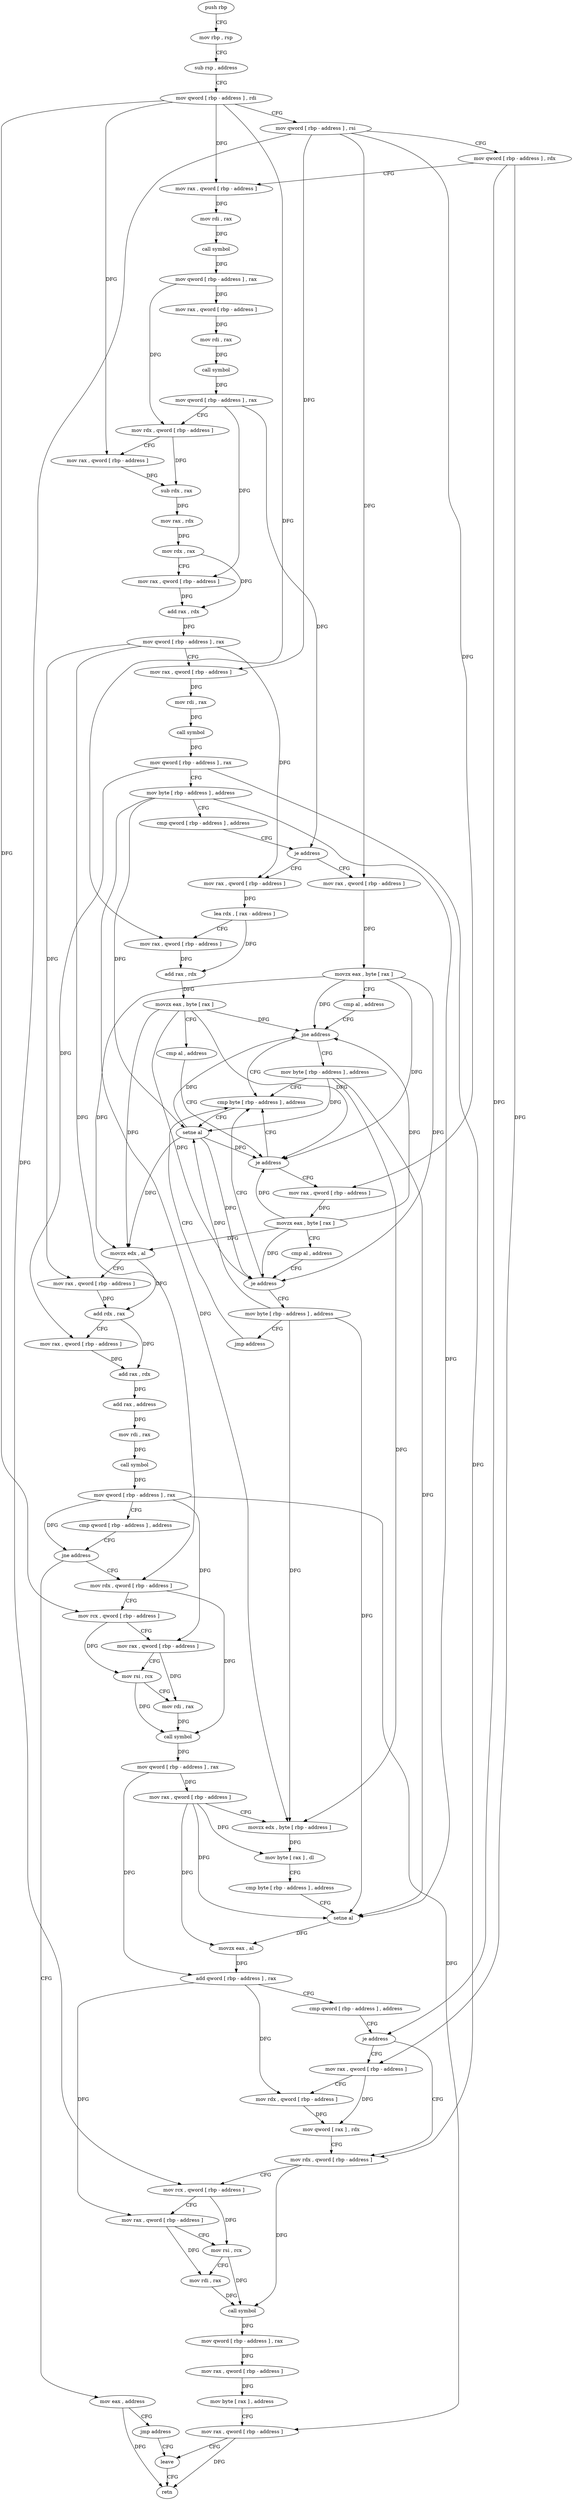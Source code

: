 digraph "func" {
"213715" [label = "push rbp" ]
"213716" [label = "mov rbp , rsp" ]
"213719" [label = "sub rsp , address" ]
"213723" [label = "mov qword [ rbp - address ] , rdi" ]
"213727" [label = "mov qword [ rbp - address ] , rsi" ]
"213731" [label = "mov qword [ rbp - address ] , rdx" ]
"213735" [label = "mov rax , qword [ rbp - address ]" ]
"213739" [label = "mov rdi , rax" ]
"213742" [label = "call symbol" ]
"213747" [label = "mov qword [ rbp - address ] , rax" ]
"213751" [label = "mov rax , qword [ rbp - address ]" ]
"213755" [label = "mov rdi , rax" ]
"213758" [label = "call symbol" ]
"213763" [label = "mov qword [ rbp - address ] , rax" ]
"213767" [label = "mov rdx , qword [ rbp - address ]" ]
"213771" [label = "mov rax , qword [ rbp - address ]" ]
"213775" [label = "sub rdx , rax" ]
"213778" [label = "mov rax , rdx" ]
"213781" [label = "mov rdx , rax" ]
"213784" [label = "mov rax , qword [ rbp - address ]" ]
"213788" [label = "add rax , rdx" ]
"213791" [label = "mov qword [ rbp - address ] , rax" ]
"213795" [label = "mov rax , qword [ rbp - address ]" ]
"213799" [label = "mov rdi , rax" ]
"213802" [label = "call symbol" ]
"213807" [label = "mov qword [ rbp - address ] , rax" ]
"213811" [label = "mov byte [ rbp - address ] , address" ]
"213815" [label = "cmp qword [ rbp - address ] , address" ]
"213820" [label = "je address" ]
"213861" [label = "mov rax , qword [ rbp - address ]" ]
"213822" [label = "mov rax , qword [ rbp - address ]" ]
"213865" [label = "movzx eax , byte [ rax ]" ]
"213868" [label = "cmp al , address" ]
"213870" [label = "jne address" ]
"213876" [label = "cmp byte [ rbp - address ] , address" ]
"213872" [label = "mov byte [ rbp - address ] , address" ]
"213826" [label = "lea rdx , [ rax - address ]" ]
"213830" [label = "mov rax , qword [ rbp - address ]" ]
"213834" [label = "add rax , rdx" ]
"213837" [label = "movzx eax , byte [ rax ]" ]
"213840" [label = "cmp al , address" ]
"213842" [label = "je address" ]
"213844" [label = "mov rax , qword [ rbp - address ]" ]
"213880" [label = "setne al" ]
"213883" [label = "movzx edx , al" ]
"213886" [label = "mov rax , qword [ rbp - address ]" ]
"213890" [label = "add rdx , rax" ]
"213893" [label = "mov rax , qword [ rbp - address ]" ]
"213897" [label = "add rax , rdx" ]
"213900" [label = "add rax , address" ]
"213904" [label = "mov rdi , rax" ]
"213907" [label = "call symbol" ]
"213912" [label = "mov qword [ rbp - address ] , rax" ]
"213916" [label = "cmp qword [ rbp - address ] , address" ]
"213921" [label = "jne address" ]
"213930" [label = "mov rdx , qword [ rbp - address ]" ]
"213923" [label = "mov eax , address" ]
"213848" [label = "movzx eax , byte [ rax ]" ]
"213851" [label = "cmp al , address" ]
"213853" [label = "je address" ]
"213855" [label = "mov byte [ rbp - address ] , address" ]
"213934" [label = "mov rcx , qword [ rbp - address ]" ]
"213938" [label = "mov rax , qword [ rbp - address ]" ]
"213942" [label = "mov rsi , rcx" ]
"213945" [label = "mov rdi , rax" ]
"213948" [label = "call symbol" ]
"213953" [label = "mov qword [ rbp - address ] , rax" ]
"213957" [label = "mov rax , qword [ rbp - address ]" ]
"213961" [label = "movzx edx , byte [ rbp - address ]" ]
"213965" [label = "mov byte [ rax ] , dl" ]
"213967" [label = "cmp byte [ rbp - address ] , address" ]
"213971" [label = "setne al" ]
"213974" [label = "movzx eax , al" ]
"213977" [label = "add qword [ rbp - address ] , rax" ]
"213981" [label = "cmp qword [ rbp - address ] , address" ]
"213986" [label = "je address" ]
"213999" [label = "mov rdx , qword [ rbp - address ]" ]
"213988" [label = "mov rax , qword [ rbp - address ]" ]
"213928" [label = "jmp address" ]
"214037" [label = "leave" ]
"213859" [label = "jmp address" ]
"214003" [label = "mov rcx , qword [ rbp - address ]" ]
"214007" [label = "mov rax , qword [ rbp - address ]" ]
"214011" [label = "mov rsi , rcx" ]
"214014" [label = "mov rdi , rax" ]
"214017" [label = "call symbol" ]
"214022" [label = "mov qword [ rbp - address ] , rax" ]
"214026" [label = "mov rax , qword [ rbp - address ]" ]
"214030" [label = "mov byte [ rax ] , address" ]
"214033" [label = "mov rax , qword [ rbp - address ]" ]
"213992" [label = "mov rdx , qword [ rbp - address ]" ]
"213996" [label = "mov qword [ rax ] , rdx" ]
"214038" [label = "retn" ]
"213715" -> "213716" [ label = "CFG" ]
"213716" -> "213719" [ label = "CFG" ]
"213719" -> "213723" [ label = "CFG" ]
"213723" -> "213727" [ label = "CFG" ]
"213723" -> "213735" [ label = "DFG" ]
"213723" -> "213771" [ label = "DFG" ]
"213723" -> "213830" [ label = "DFG" ]
"213723" -> "213934" [ label = "DFG" ]
"213727" -> "213731" [ label = "CFG" ]
"213727" -> "213795" [ label = "DFG" ]
"213727" -> "213861" [ label = "DFG" ]
"213727" -> "213844" [ label = "DFG" ]
"213727" -> "214003" [ label = "DFG" ]
"213731" -> "213735" [ label = "CFG" ]
"213731" -> "213986" [ label = "DFG" ]
"213731" -> "213988" [ label = "DFG" ]
"213735" -> "213739" [ label = "DFG" ]
"213739" -> "213742" [ label = "DFG" ]
"213742" -> "213747" [ label = "DFG" ]
"213747" -> "213751" [ label = "DFG" ]
"213747" -> "213767" [ label = "DFG" ]
"213751" -> "213755" [ label = "DFG" ]
"213755" -> "213758" [ label = "DFG" ]
"213758" -> "213763" [ label = "DFG" ]
"213763" -> "213767" [ label = "CFG" ]
"213763" -> "213784" [ label = "DFG" ]
"213763" -> "213820" [ label = "DFG" ]
"213767" -> "213771" [ label = "CFG" ]
"213767" -> "213775" [ label = "DFG" ]
"213771" -> "213775" [ label = "DFG" ]
"213775" -> "213778" [ label = "DFG" ]
"213778" -> "213781" [ label = "DFG" ]
"213781" -> "213784" [ label = "CFG" ]
"213781" -> "213788" [ label = "DFG" ]
"213784" -> "213788" [ label = "DFG" ]
"213788" -> "213791" [ label = "DFG" ]
"213791" -> "213795" [ label = "CFG" ]
"213791" -> "213822" [ label = "DFG" ]
"213791" -> "213886" [ label = "DFG" ]
"213791" -> "213930" [ label = "DFG" ]
"213795" -> "213799" [ label = "DFG" ]
"213799" -> "213802" [ label = "DFG" ]
"213802" -> "213807" [ label = "DFG" ]
"213807" -> "213811" [ label = "CFG" ]
"213807" -> "213893" [ label = "DFG" ]
"213807" -> "213999" [ label = "DFG" ]
"213811" -> "213815" [ label = "CFG" ]
"213811" -> "213880" [ label = "DFG" ]
"213811" -> "213961" [ label = "DFG" ]
"213811" -> "213971" [ label = "DFG" ]
"213815" -> "213820" [ label = "CFG" ]
"213820" -> "213861" [ label = "CFG" ]
"213820" -> "213822" [ label = "CFG" ]
"213861" -> "213865" [ label = "DFG" ]
"213822" -> "213826" [ label = "DFG" ]
"213865" -> "213868" [ label = "CFG" ]
"213865" -> "213870" [ label = "DFG" ]
"213865" -> "213842" [ label = "DFG" ]
"213865" -> "213883" [ label = "DFG" ]
"213865" -> "213853" [ label = "DFG" ]
"213868" -> "213870" [ label = "CFG" ]
"213870" -> "213876" [ label = "CFG" ]
"213870" -> "213872" [ label = "CFG" ]
"213876" -> "213880" [ label = "CFG" ]
"213872" -> "213876" [ label = "CFG" ]
"213872" -> "213880" [ label = "DFG" ]
"213872" -> "213961" [ label = "DFG" ]
"213872" -> "213971" [ label = "DFG" ]
"213826" -> "213830" [ label = "CFG" ]
"213826" -> "213834" [ label = "DFG" ]
"213830" -> "213834" [ label = "DFG" ]
"213834" -> "213837" [ label = "DFG" ]
"213837" -> "213840" [ label = "CFG" ]
"213837" -> "213870" [ label = "DFG" ]
"213837" -> "213842" [ label = "DFG" ]
"213837" -> "213883" [ label = "DFG" ]
"213837" -> "213853" [ label = "DFG" ]
"213840" -> "213842" [ label = "CFG" ]
"213842" -> "213876" [ label = "CFG" ]
"213842" -> "213844" [ label = "CFG" ]
"213844" -> "213848" [ label = "DFG" ]
"213880" -> "213883" [ label = "DFG" ]
"213880" -> "213870" [ label = "DFG" ]
"213880" -> "213842" [ label = "DFG" ]
"213880" -> "213853" [ label = "DFG" ]
"213883" -> "213886" [ label = "CFG" ]
"213883" -> "213890" [ label = "DFG" ]
"213886" -> "213890" [ label = "DFG" ]
"213890" -> "213893" [ label = "CFG" ]
"213890" -> "213897" [ label = "DFG" ]
"213893" -> "213897" [ label = "DFG" ]
"213897" -> "213900" [ label = "DFG" ]
"213900" -> "213904" [ label = "DFG" ]
"213904" -> "213907" [ label = "DFG" ]
"213907" -> "213912" [ label = "DFG" ]
"213912" -> "213916" [ label = "CFG" ]
"213912" -> "213921" [ label = "DFG" ]
"213912" -> "213938" [ label = "DFG" ]
"213912" -> "214033" [ label = "DFG" ]
"213916" -> "213921" [ label = "CFG" ]
"213921" -> "213930" [ label = "CFG" ]
"213921" -> "213923" [ label = "CFG" ]
"213930" -> "213934" [ label = "CFG" ]
"213930" -> "213948" [ label = "DFG" ]
"213923" -> "213928" [ label = "CFG" ]
"213923" -> "214038" [ label = "DFG" ]
"213848" -> "213851" [ label = "CFG" ]
"213848" -> "213870" [ label = "DFG" ]
"213848" -> "213842" [ label = "DFG" ]
"213848" -> "213883" [ label = "DFG" ]
"213848" -> "213853" [ label = "DFG" ]
"213851" -> "213853" [ label = "CFG" ]
"213853" -> "213876" [ label = "CFG" ]
"213853" -> "213855" [ label = "CFG" ]
"213855" -> "213859" [ label = "CFG" ]
"213855" -> "213880" [ label = "DFG" ]
"213855" -> "213961" [ label = "DFG" ]
"213855" -> "213971" [ label = "DFG" ]
"213934" -> "213938" [ label = "CFG" ]
"213934" -> "213942" [ label = "DFG" ]
"213938" -> "213942" [ label = "CFG" ]
"213938" -> "213945" [ label = "DFG" ]
"213942" -> "213945" [ label = "CFG" ]
"213942" -> "213948" [ label = "DFG" ]
"213945" -> "213948" [ label = "DFG" ]
"213948" -> "213953" [ label = "DFG" ]
"213953" -> "213957" [ label = "DFG" ]
"213953" -> "213977" [ label = "DFG" ]
"213957" -> "213961" [ label = "CFG" ]
"213957" -> "213965" [ label = "DFG" ]
"213957" -> "213971" [ label = "DFG" ]
"213957" -> "213974" [ label = "DFG" ]
"213961" -> "213965" [ label = "DFG" ]
"213965" -> "213967" [ label = "CFG" ]
"213967" -> "213971" [ label = "CFG" ]
"213971" -> "213974" [ label = "DFG" ]
"213974" -> "213977" [ label = "DFG" ]
"213977" -> "213981" [ label = "CFG" ]
"213977" -> "214007" [ label = "DFG" ]
"213977" -> "213992" [ label = "DFG" ]
"213981" -> "213986" [ label = "CFG" ]
"213986" -> "213999" [ label = "CFG" ]
"213986" -> "213988" [ label = "CFG" ]
"213999" -> "214003" [ label = "CFG" ]
"213999" -> "214017" [ label = "DFG" ]
"213988" -> "213992" [ label = "CFG" ]
"213988" -> "213996" [ label = "DFG" ]
"213928" -> "214037" [ label = "CFG" ]
"214037" -> "214038" [ label = "CFG" ]
"213859" -> "213876" [ label = "CFG" ]
"214003" -> "214007" [ label = "CFG" ]
"214003" -> "214011" [ label = "DFG" ]
"214007" -> "214011" [ label = "CFG" ]
"214007" -> "214014" [ label = "DFG" ]
"214011" -> "214014" [ label = "CFG" ]
"214011" -> "214017" [ label = "DFG" ]
"214014" -> "214017" [ label = "DFG" ]
"214017" -> "214022" [ label = "DFG" ]
"214022" -> "214026" [ label = "DFG" ]
"214026" -> "214030" [ label = "DFG" ]
"214030" -> "214033" [ label = "CFG" ]
"214033" -> "214037" [ label = "CFG" ]
"214033" -> "214038" [ label = "DFG" ]
"213992" -> "213996" [ label = "DFG" ]
"213996" -> "213999" [ label = "CFG" ]
}
